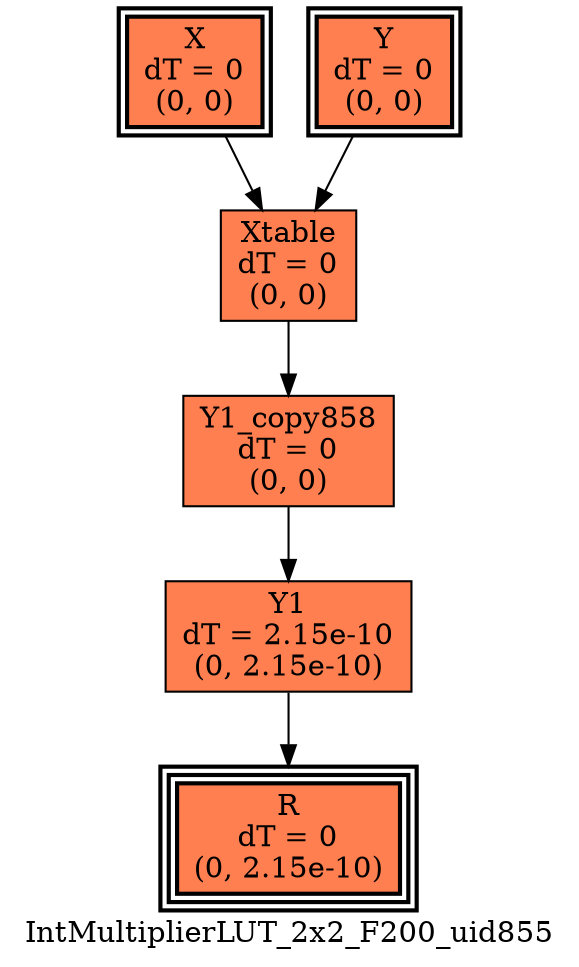 digraph IntMultiplierLUT_2x2_F200_uid855
{
	//graph drawing options
	label=IntMultiplierLUT_2x2_F200_uid855;
	labelloc=bottom;
	labeljust=right;
	ratio=auto;
	nodesep=0.25;
	ranksep=0.5;

	//input/output signals of operator IntMultiplierLUT_2x2_F200_uid855
	X__IntMultiplierLUT_2x2_F200_uid855 [ label="X\ndT = 0\n(0, 0)", shape=box, color=black, style="bold, filled", fillcolor=coral, peripheries=2 ];
	Y__IntMultiplierLUT_2x2_F200_uid855 [ label="Y\ndT = 0\n(0, 0)", shape=box, color=black, style="bold, filled", fillcolor=coral, peripheries=2 ];
	R__IntMultiplierLUT_2x2_F200_uid855 [ label="R\ndT = 0\n(0, 2.15e-10)", shape=box, color=black, style="bold, filled", fillcolor=coral, peripheries=3 ];
	{rank=same X__IntMultiplierLUT_2x2_F200_uid855, Y__IntMultiplierLUT_2x2_F200_uid855};
	{rank=same R__IntMultiplierLUT_2x2_F200_uid855};
	//internal signals of operator IntMultiplierLUT_2x2_F200_uid855
	Xtable__IntMultiplierLUT_2x2_F200_uid855 [ label="Xtable\ndT = 0\n(0, 0)", shape=box, color=black, style=filled, fillcolor=coral, peripheries=1 ];
	Y1__IntMultiplierLUT_2x2_F200_uid855 [ label="Y1\ndT = 2.15e-10\n(0, 2.15e-10)", shape=box, color=black, style=filled, fillcolor=coral, peripheries=1 ];
	Y1_copy858__IntMultiplierLUT_2x2_F200_uid855 [ label="Y1_copy858\ndT = 0\n(0, 0)", shape=box, color=black, style=filled, fillcolor=coral, peripheries=1 ];

	//subcomponents of operator IntMultiplierLUT_2x2_F200_uid855

	//input and internal signal connections of operator IntMultiplierLUT_2x2_F200_uid855
	X__IntMultiplierLUT_2x2_F200_uid855 -> Xtable__IntMultiplierLUT_2x2_F200_uid855 [ arrowhead=normal, arrowsize=1.0, arrowtail=normal, color=black, dir=forward  ];
	Y__IntMultiplierLUT_2x2_F200_uid855 -> Xtable__IntMultiplierLUT_2x2_F200_uid855 [ arrowhead=normal, arrowsize=1.0, arrowtail=normal, color=black, dir=forward  ];
	Xtable__IntMultiplierLUT_2x2_F200_uid855 -> Y1_copy858__IntMultiplierLUT_2x2_F200_uid855 [ arrowhead=normal, arrowsize=1.0, arrowtail=normal, color=black, dir=forward  ];
	Y1__IntMultiplierLUT_2x2_F200_uid855 -> R__IntMultiplierLUT_2x2_F200_uid855 [ arrowhead=normal, arrowsize=1.0, arrowtail=normal, color=black, dir=forward  ];
	Y1_copy858__IntMultiplierLUT_2x2_F200_uid855 -> Y1__IntMultiplierLUT_2x2_F200_uid855 [ arrowhead=normal, arrowsize=1.0, arrowtail=normal, color=black, dir=forward  ];
}

